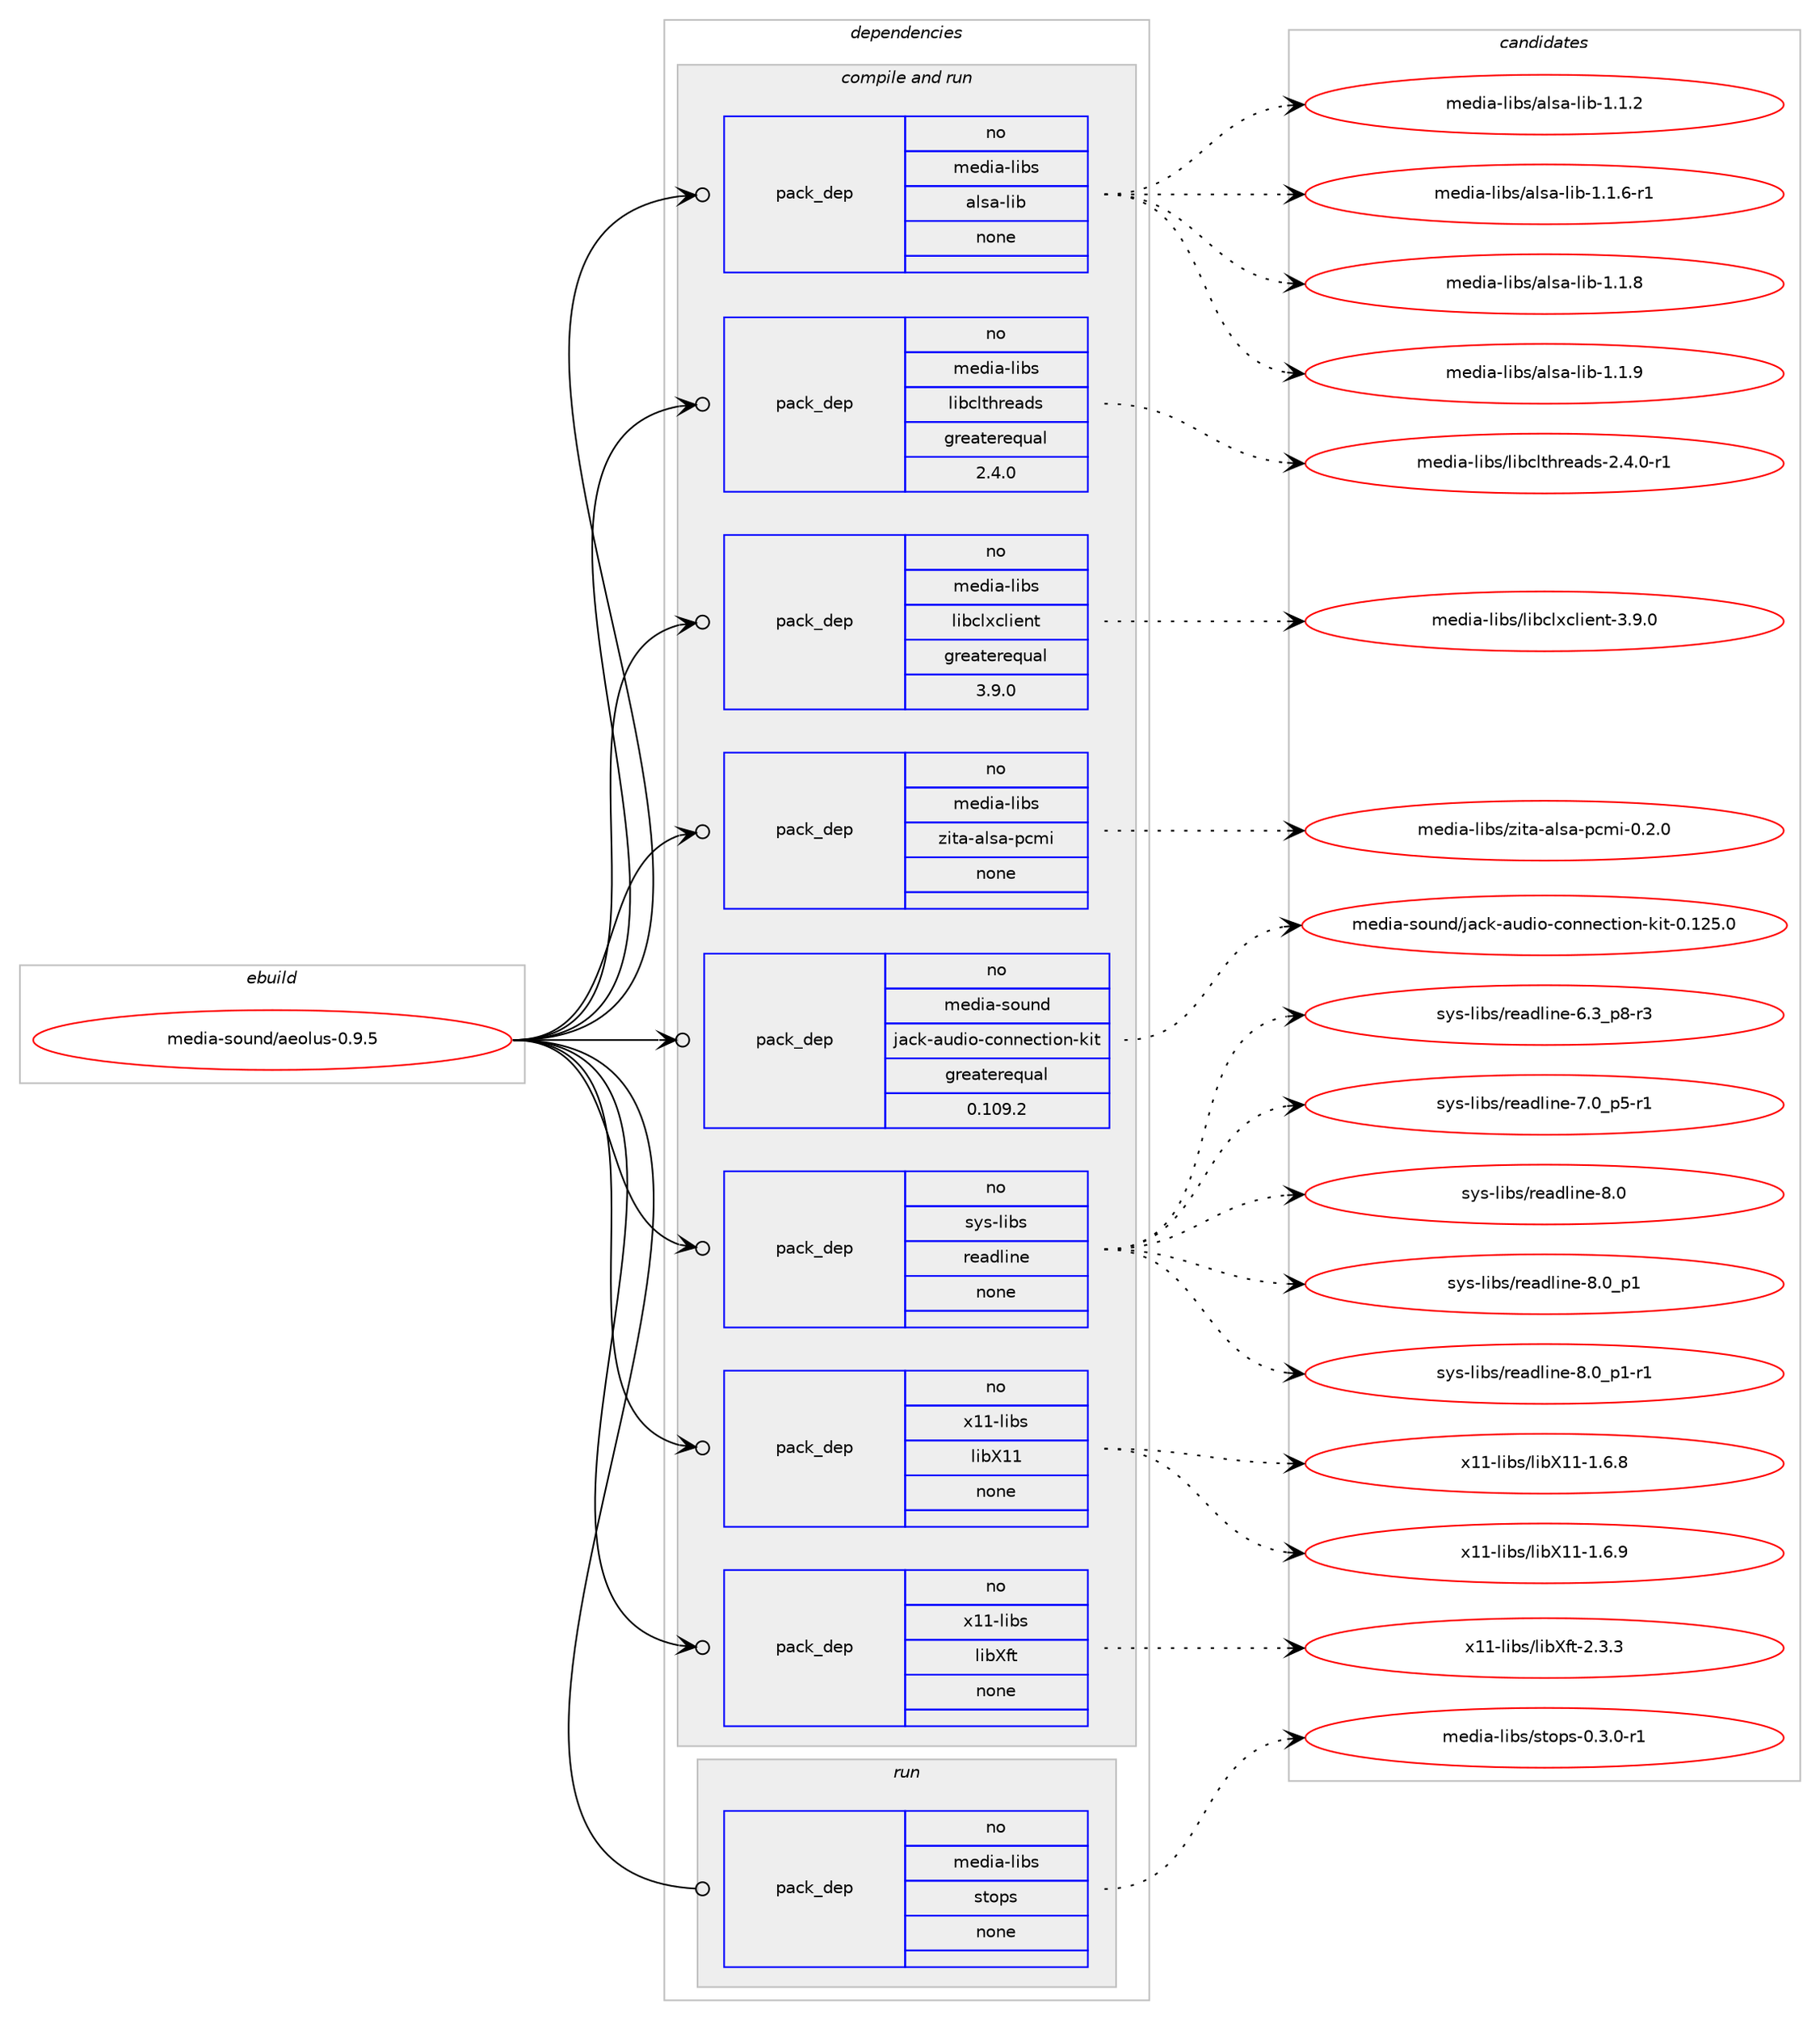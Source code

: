 digraph prolog {

# *************
# Graph options
# *************

newrank=true;
concentrate=true;
compound=true;
graph [rankdir=LR,fontname=Helvetica,fontsize=10,ranksep=1.5];#, ranksep=2.5, nodesep=0.2];
edge  [arrowhead=vee];
node  [fontname=Helvetica,fontsize=10];

# **********
# The ebuild
# **********

subgraph cluster_leftcol {
color=gray;
rank=same;
label=<<i>ebuild</i>>;
id [label="media-sound/aeolus-0.9.5", color=red, width=4, href="../media-sound/aeolus-0.9.5.svg"];
}

# ****************
# The dependencies
# ****************

subgraph cluster_midcol {
color=gray;
label=<<i>dependencies</i>>;
subgraph cluster_compile {
fillcolor="#eeeeee";
style=filled;
label=<<i>compile</i>>;
}
subgraph cluster_compileandrun {
fillcolor="#eeeeee";
style=filled;
label=<<i>compile and run</i>>;
subgraph pack589396 {
dependency796696 [label=<<TABLE BORDER="0" CELLBORDER="1" CELLSPACING="0" CELLPADDING="4" WIDTH="220"><TR><TD ROWSPAN="6" CELLPADDING="30">pack_dep</TD></TR><TR><TD WIDTH="110">no</TD></TR><TR><TD>media-libs</TD></TR><TR><TD>alsa-lib</TD></TR><TR><TD>none</TD></TR><TR><TD></TD></TR></TABLE>>, shape=none, color=blue];
}
id:e -> dependency796696:w [weight=20,style="solid",arrowhead="odotvee"];
subgraph pack589397 {
dependency796697 [label=<<TABLE BORDER="0" CELLBORDER="1" CELLSPACING="0" CELLPADDING="4" WIDTH="220"><TR><TD ROWSPAN="6" CELLPADDING="30">pack_dep</TD></TR><TR><TD WIDTH="110">no</TD></TR><TR><TD>media-libs</TD></TR><TR><TD>libclthreads</TD></TR><TR><TD>greaterequal</TD></TR><TR><TD>2.4.0</TD></TR></TABLE>>, shape=none, color=blue];
}
id:e -> dependency796697:w [weight=20,style="solid",arrowhead="odotvee"];
subgraph pack589398 {
dependency796698 [label=<<TABLE BORDER="0" CELLBORDER="1" CELLSPACING="0" CELLPADDING="4" WIDTH="220"><TR><TD ROWSPAN="6" CELLPADDING="30">pack_dep</TD></TR><TR><TD WIDTH="110">no</TD></TR><TR><TD>media-libs</TD></TR><TR><TD>libclxclient</TD></TR><TR><TD>greaterequal</TD></TR><TR><TD>3.9.0</TD></TR></TABLE>>, shape=none, color=blue];
}
id:e -> dependency796698:w [weight=20,style="solid",arrowhead="odotvee"];
subgraph pack589399 {
dependency796699 [label=<<TABLE BORDER="0" CELLBORDER="1" CELLSPACING="0" CELLPADDING="4" WIDTH="220"><TR><TD ROWSPAN="6" CELLPADDING="30">pack_dep</TD></TR><TR><TD WIDTH="110">no</TD></TR><TR><TD>media-libs</TD></TR><TR><TD>zita-alsa-pcmi</TD></TR><TR><TD>none</TD></TR><TR><TD></TD></TR></TABLE>>, shape=none, color=blue];
}
id:e -> dependency796699:w [weight=20,style="solid",arrowhead="odotvee"];
subgraph pack589400 {
dependency796700 [label=<<TABLE BORDER="0" CELLBORDER="1" CELLSPACING="0" CELLPADDING="4" WIDTH="220"><TR><TD ROWSPAN="6" CELLPADDING="30">pack_dep</TD></TR><TR><TD WIDTH="110">no</TD></TR><TR><TD>media-sound</TD></TR><TR><TD>jack-audio-connection-kit</TD></TR><TR><TD>greaterequal</TD></TR><TR><TD>0.109.2</TD></TR></TABLE>>, shape=none, color=blue];
}
id:e -> dependency796700:w [weight=20,style="solid",arrowhead="odotvee"];
subgraph pack589401 {
dependency796701 [label=<<TABLE BORDER="0" CELLBORDER="1" CELLSPACING="0" CELLPADDING="4" WIDTH="220"><TR><TD ROWSPAN="6" CELLPADDING="30">pack_dep</TD></TR><TR><TD WIDTH="110">no</TD></TR><TR><TD>sys-libs</TD></TR><TR><TD>readline</TD></TR><TR><TD>none</TD></TR><TR><TD></TD></TR></TABLE>>, shape=none, color=blue];
}
id:e -> dependency796701:w [weight=20,style="solid",arrowhead="odotvee"];
subgraph pack589402 {
dependency796702 [label=<<TABLE BORDER="0" CELLBORDER="1" CELLSPACING="0" CELLPADDING="4" WIDTH="220"><TR><TD ROWSPAN="6" CELLPADDING="30">pack_dep</TD></TR><TR><TD WIDTH="110">no</TD></TR><TR><TD>x11-libs</TD></TR><TR><TD>libX11</TD></TR><TR><TD>none</TD></TR><TR><TD></TD></TR></TABLE>>, shape=none, color=blue];
}
id:e -> dependency796702:w [weight=20,style="solid",arrowhead="odotvee"];
subgraph pack589403 {
dependency796703 [label=<<TABLE BORDER="0" CELLBORDER="1" CELLSPACING="0" CELLPADDING="4" WIDTH="220"><TR><TD ROWSPAN="6" CELLPADDING="30">pack_dep</TD></TR><TR><TD WIDTH="110">no</TD></TR><TR><TD>x11-libs</TD></TR><TR><TD>libXft</TD></TR><TR><TD>none</TD></TR><TR><TD></TD></TR></TABLE>>, shape=none, color=blue];
}
id:e -> dependency796703:w [weight=20,style="solid",arrowhead="odotvee"];
}
subgraph cluster_run {
fillcolor="#eeeeee";
style=filled;
label=<<i>run</i>>;
subgraph pack589404 {
dependency796704 [label=<<TABLE BORDER="0" CELLBORDER="1" CELLSPACING="0" CELLPADDING="4" WIDTH="220"><TR><TD ROWSPAN="6" CELLPADDING="30">pack_dep</TD></TR><TR><TD WIDTH="110">no</TD></TR><TR><TD>media-libs</TD></TR><TR><TD>stops</TD></TR><TR><TD>none</TD></TR><TR><TD></TD></TR></TABLE>>, shape=none, color=blue];
}
id:e -> dependency796704:w [weight=20,style="solid",arrowhead="odot"];
}
}

# **************
# The candidates
# **************

subgraph cluster_choices {
rank=same;
color=gray;
label=<<i>candidates</i>>;

subgraph choice589396 {
color=black;
nodesep=1;
choice1091011001059745108105981154797108115974510810598454946494650 [label="media-libs/alsa-lib-1.1.2", color=red, width=4,href="../media-libs/alsa-lib-1.1.2.svg"];
choice10910110010597451081059811547971081159745108105984549464946544511449 [label="media-libs/alsa-lib-1.1.6-r1", color=red, width=4,href="../media-libs/alsa-lib-1.1.6-r1.svg"];
choice1091011001059745108105981154797108115974510810598454946494656 [label="media-libs/alsa-lib-1.1.8", color=red, width=4,href="../media-libs/alsa-lib-1.1.8.svg"];
choice1091011001059745108105981154797108115974510810598454946494657 [label="media-libs/alsa-lib-1.1.9", color=red, width=4,href="../media-libs/alsa-lib-1.1.9.svg"];
dependency796696:e -> choice1091011001059745108105981154797108115974510810598454946494650:w [style=dotted,weight="100"];
dependency796696:e -> choice10910110010597451081059811547971081159745108105984549464946544511449:w [style=dotted,weight="100"];
dependency796696:e -> choice1091011001059745108105981154797108115974510810598454946494656:w [style=dotted,weight="100"];
dependency796696:e -> choice1091011001059745108105981154797108115974510810598454946494657:w [style=dotted,weight="100"];
}
subgraph choice589397 {
color=black;
nodesep=1;
choice109101100105974510810598115471081059899108116104114101971001154550465246484511449 [label="media-libs/libclthreads-2.4.0-r1", color=red, width=4,href="../media-libs/libclthreads-2.4.0-r1.svg"];
dependency796697:e -> choice109101100105974510810598115471081059899108116104114101971001154550465246484511449:w [style=dotted,weight="100"];
}
subgraph choice589398 {
color=black;
nodesep=1;
choice10910110010597451081059811547108105989910812099108105101110116455146574648 [label="media-libs/libclxclient-3.9.0", color=red, width=4,href="../media-libs/libclxclient-3.9.0.svg"];
dependency796698:e -> choice10910110010597451081059811547108105989910812099108105101110116455146574648:w [style=dotted,weight="100"];
}
subgraph choice589399 {
color=black;
nodesep=1;
choice10910110010597451081059811547122105116974597108115974511299109105454846504648 [label="media-libs/zita-alsa-pcmi-0.2.0", color=red, width=4,href="../media-libs/zita-alsa-pcmi-0.2.0.svg"];
dependency796699:e -> choice10910110010597451081059811547122105116974597108115974511299109105454846504648:w [style=dotted,weight="100"];
}
subgraph choice589400 {
color=black;
nodesep=1;
choice10910110010597451151111171101004710697991074597117100105111459911111011010199116105111110451071051164548464950534648 [label="media-sound/jack-audio-connection-kit-0.125.0", color=red, width=4,href="../media-sound/jack-audio-connection-kit-0.125.0.svg"];
dependency796700:e -> choice10910110010597451151111171101004710697991074597117100105111459911111011010199116105111110451071051164548464950534648:w [style=dotted,weight="100"];
}
subgraph choice589401 {
color=black;
nodesep=1;
choice115121115451081059811547114101971001081051101014554465195112564511451 [label="sys-libs/readline-6.3_p8-r3", color=red, width=4,href="../sys-libs/readline-6.3_p8-r3.svg"];
choice115121115451081059811547114101971001081051101014555464895112534511449 [label="sys-libs/readline-7.0_p5-r1", color=red, width=4,href="../sys-libs/readline-7.0_p5-r1.svg"];
choice1151211154510810598115471141019710010810511010145564648 [label="sys-libs/readline-8.0", color=red, width=4,href="../sys-libs/readline-8.0.svg"];
choice11512111545108105981154711410197100108105110101455646489511249 [label="sys-libs/readline-8.0_p1", color=red, width=4,href="../sys-libs/readline-8.0_p1.svg"];
choice115121115451081059811547114101971001081051101014556464895112494511449 [label="sys-libs/readline-8.0_p1-r1", color=red, width=4,href="../sys-libs/readline-8.0_p1-r1.svg"];
dependency796701:e -> choice115121115451081059811547114101971001081051101014554465195112564511451:w [style=dotted,weight="100"];
dependency796701:e -> choice115121115451081059811547114101971001081051101014555464895112534511449:w [style=dotted,weight="100"];
dependency796701:e -> choice1151211154510810598115471141019710010810511010145564648:w [style=dotted,weight="100"];
dependency796701:e -> choice11512111545108105981154711410197100108105110101455646489511249:w [style=dotted,weight="100"];
dependency796701:e -> choice115121115451081059811547114101971001081051101014556464895112494511449:w [style=dotted,weight="100"];
}
subgraph choice589402 {
color=black;
nodesep=1;
choice120494945108105981154710810598884949454946544656 [label="x11-libs/libX11-1.6.8", color=red, width=4,href="../x11-libs/libX11-1.6.8.svg"];
choice120494945108105981154710810598884949454946544657 [label="x11-libs/libX11-1.6.9", color=red, width=4,href="../x11-libs/libX11-1.6.9.svg"];
dependency796702:e -> choice120494945108105981154710810598884949454946544656:w [style=dotted,weight="100"];
dependency796702:e -> choice120494945108105981154710810598884949454946544657:w [style=dotted,weight="100"];
}
subgraph choice589403 {
color=black;
nodesep=1;
choice12049494510810598115471081059888102116455046514651 [label="x11-libs/libXft-2.3.3", color=red, width=4,href="../x11-libs/libXft-2.3.3.svg"];
dependency796703:e -> choice12049494510810598115471081059888102116455046514651:w [style=dotted,weight="100"];
}
subgraph choice589404 {
color=black;
nodesep=1;
choice109101100105974510810598115471151161111121154548465146484511449 [label="media-libs/stops-0.3.0-r1", color=red, width=4,href="../media-libs/stops-0.3.0-r1.svg"];
dependency796704:e -> choice109101100105974510810598115471151161111121154548465146484511449:w [style=dotted,weight="100"];
}
}

}
